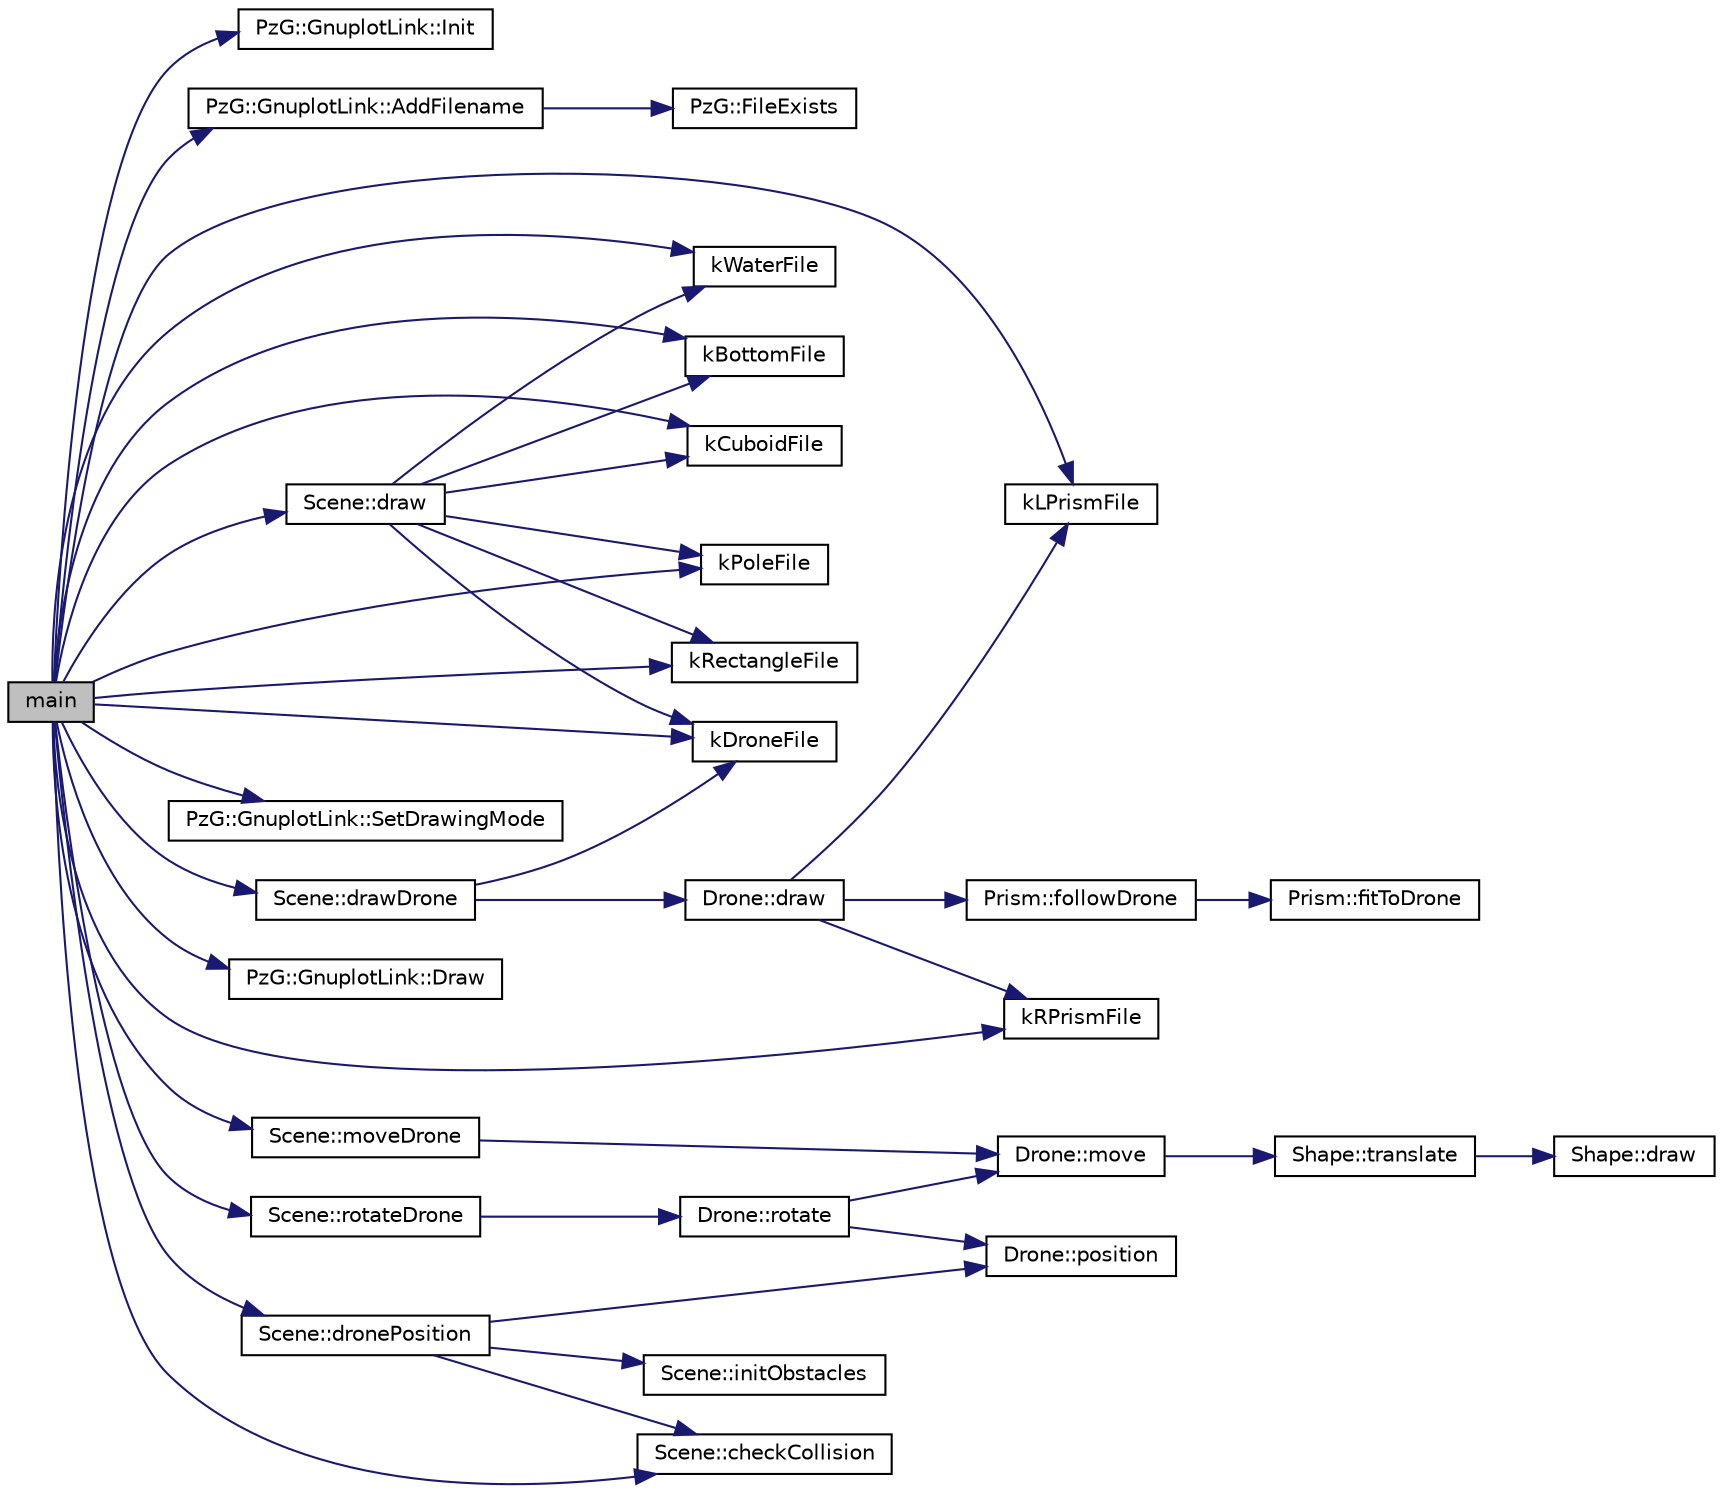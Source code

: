 digraph "main"
{
  edge [fontname="Helvetica",fontsize="10",labelfontname="Helvetica",labelfontsize="10"];
  node [fontname="Helvetica",fontsize="10",shape=record];
  rankdir="LR";
  Node0 [label="main",height=0.2,width=0.4,color="black", fillcolor="grey75", style="filled", fontcolor="black"];
  Node0 -> Node1 [color="midnightblue",fontsize="10",style="solid",fontname="Helvetica"];
  Node1 [label="PzG::GnuplotLink::Init",height=0.2,width=0.4,color="black", fillcolor="white", style="filled",URL="$class_pz_g_1_1_gnuplot_link.html#a7f9c65c2319f35f1b7663ba0ad461d14",tooltip="Inicjalizuje połączenie z programem gnuplot. "];
  Node0 -> Node2 [color="midnightblue",fontsize="10",style="solid",fontname="Helvetica"];
  Node2 [label="PzG::GnuplotLink::AddFilename",height=0.2,width=0.4,color="black", fillcolor="white", style="filled",URL="$class_pz_g_1_1_gnuplot_link.html#a795ee974694d79694496e09d668eb562",tooltip="Dodaje nazwę pliku. "];
  Node2 -> Node3 [color="midnightblue",fontsize="10",style="solid",fontname="Helvetica"];
  Node3 [label="PzG::FileExists",height=0.2,width=0.4,color="black", fillcolor="white", style="filled",URL="$namespace_pz_g.html#a64a72627607d0c3f47a61d19744eebef"];
  Node0 -> Node4 [color="midnightblue",fontsize="10",style="solid",fontname="Helvetica"];
  Node4 [label="kDroneFile",height=0.2,width=0.4,color="black", fillcolor="white", style="filled",URL="$_drone_8hh.html#a7205245b9f08656c9a7818d1b5cea35b"];
  Node0 -> Node5 [color="midnightblue",fontsize="10",style="solid",fontname="Helvetica"];
  Node5 [label="kWaterFile",height=0.2,width=0.4,color="black", fillcolor="white", style="filled",URL="$_water_surface_8hh.html#a57876b1890883cdaf429c09e2fcbe33e"];
  Node0 -> Node6 [color="midnightblue",fontsize="10",style="solid",fontname="Helvetica"];
  Node6 [label="kBottomFile",height=0.2,width=0.4,color="black", fillcolor="white", style="filled",URL="$_bottom_surface_8hh.html#a3a711f68388f7a59fb8673f719854fe0"];
  Node0 -> Node7 [color="midnightblue",fontsize="10",style="solid",fontname="Helvetica"];
  Node7 [label="kCuboidFile",height=0.2,width=0.4,color="black", fillcolor="white", style="filled",URL="$_cuboid_8hh.html#a14249d223e6cfecf39fbfa7730392344"];
  Node0 -> Node8 [color="midnightblue",fontsize="10",style="solid",fontname="Helvetica"];
  Node8 [label="kPoleFile",height=0.2,width=0.4,color="black", fillcolor="white", style="filled",URL="$_pole_8hh.html#a58941cd5925acd37b79270eeb1b88560"];
  Node0 -> Node9 [color="midnightblue",fontsize="10",style="solid",fontname="Helvetica"];
  Node9 [label="kRectangleFile",height=0.2,width=0.4,color="black", fillcolor="white", style="filled",URL="$_rectangle_8hh.html#a5b71203f606eaa779470acdae3e494e5"];
  Node0 -> Node10 [color="midnightblue",fontsize="10",style="solid",fontname="Helvetica"];
  Node10 [label="kLPrismFile",height=0.2,width=0.4,color="black", fillcolor="white", style="filled",URL="$_prism_8hh.html#aa1ed13f87abfed59dda997698b61a2a8"];
  Node0 -> Node11 [color="midnightblue",fontsize="10",style="solid",fontname="Helvetica"];
  Node11 [label="kRPrismFile",height=0.2,width=0.4,color="black", fillcolor="white", style="filled",URL="$_prism_8hh.html#a422866887c0da6cfa09cdef11f74c058"];
  Node0 -> Node12 [color="midnightblue",fontsize="10",style="solid",fontname="Helvetica"];
  Node12 [label="PzG::GnuplotLink::SetDrawingMode",height=0.2,width=0.4,color="black", fillcolor="white", style="filled",URL="$class_pz_g_1_1_gnuplot_link.html#a5b903bc69eb4c2884edbe25d53cea188",tooltip="Zmienia tryb rysowania. "];
  Node0 -> Node13 [color="midnightblue",fontsize="10",style="solid",fontname="Helvetica"];
  Node13 [label="Scene::draw",height=0.2,width=0.4,color="black", fillcolor="white", style="filled",URL="$class_scene.html#a9393c1817b51cc712edf5cc95ea87f89",tooltip="Executes draw function of each scene element. "];
  Node13 -> Node4 [color="midnightblue",fontsize="10",style="solid",fontname="Helvetica"];
  Node13 -> Node5 [color="midnightblue",fontsize="10",style="solid",fontname="Helvetica"];
  Node13 -> Node6 [color="midnightblue",fontsize="10",style="solid",fontname="Helvetica"];
  Node13 -> Node8 [color="midnightblue",fontsize="10",style="solid",fontname="Helvetica"];
  Node13 -> Node7 [color="midnightblue",fontsize="10",style="solid",fontname="Helvetica"];
  Node13 -> Node9 [color="midnightblue",fontsize="10",style="solid",fontname="Helvetica"];
  Node0 -> Node14 [color="midnightblue",fontsize="10",style="solid",fontname="Helvetica"];
  Node14 [label="PzG::GnuplotLink::Draw",height=0.2,width=0.4,color="black", fillcolor="white", style="filled",URL="$class_pz_g_1_1_gnuplot_link.html#a96321ba10f7ee9c5f55dd17a28143a39"];
  Node0 -> Node15 [color="midnightblue",fontsize="10",style="solid",fontname="Helvetica"];
  Node15 [label="Scene::rotateDrone",height=0.2,width=0.4,color="black", fillcolor="white", style="filled",URL="$class_scene.html#aef6d27f1a488afc6d20cc1420a2d92ce"];
  Node15 -> Node16 [color="midnightblue",fontsize="10",style="solid",fontname="Helvetica"];
  Node16 [label="Drone::rotate",height=0.2,width=0.4,color="black", fillcolor="white", style="filled",URL="$class_drone.html#ad5ec3aced3a3217ba58a081ea45a9995"];
  Node16 -> Node17 [color="midnightblue",fontsize="10",style="solid",fontname="Helvetica"];
  Node17 [label="Drone::move",height=0.2,width=0.4,color="black", fillcolor="white", style="filled",URL="$class_drone.html#a5f4be33d68625b88963079ef95ca1b6f",tooltip="Calculates the translation vector according to the rotation angle, rise/dive angle and the distance..."];
  Node17 -> Node18 [color="midnightblue",fontsize="10",style="solid",fontname="Helvetica"];
  Node18 [label="Shape::translate",height=0.2,width=0.4,color="black", fillcolor="white", style="filled",URL="$class_shape.html#a135869c3223353a8f8fe1467889f355b"];
  Node18 -> Node19 [color="midnightblue",fontsize="10",style="solid",fontname="Helvetica"];
  Node19 [label="Shape::draw",height=0.2,width=0.4,color="black", fillcolor="white", style="filled",URL="$class_shape.html#a43f482e9788a2ae60e0d93fef000aa19"];
  Node16 -> Node20 [color="midnightblue",fontsize="10",style="solid",fontname="Helvetica"];
  Node20 [label="Drone::position",height=0.2,width=0.4,color="black", fillcolor="white", style="filled",URL="$class_drone.html#a2625161c13102f0524038adcae14f23e",tooltip="Used to stop the animation when it hits the bottom or reaches the surface. "];
  Node0 -> Node21 [color="midnightblue",fontsize="10",style="solid",fontname="Helvetica"];
  Node21 [label="Scene::drawDrone",height=0.2,width=0.4,color="black", fillcolor="white", style="filled",URL="$class_scene.html#a173e85dad685bcb45447fdb77695abab"];
  Node21 -> Node22 [color="midnightblue",fontsize="10",style="solid",fontname="Helvetica"];
  Node22 [label="Drone::draw",height=0.2,width=0.4,color="black", fillcolor="white", style="filled",URL="$class_drone.html#a525fce7815e8e3d5375742f5923f5f3b",tooltip="Saves rotated and translated points to a new file. "];
  Node22 -> Node23 [color="midnightblue",fontsize="10",style="solid",fontname="Helvetica"];
  Node23 [label="Prism::followDrone",height=0.2,width=0.4,color="black", fillcolor="white", style="filled",URL="$class_prism.html#aabd5a05cf03a27b131508430ac776e17",tooltip="Makes rotors go the same way the hull goes. "];
  Node23 -> Node24 [color="midnightblue",fontsize="10",style="solid",fontname="Helvetica"];
  Node24 [label="Prism::fitToDrone",height=0.2,width=0.4,color="black", fillcolor="white", style="filled",URL="$class_prism.html#a85fea188069323e696f733a629f8db58",tooltip="Translates rotor(prism) by a tiny bit just to nicely fit the hull. "];
  Node22 -> Node10 [color="midnightblue",fontsize="10",style="solid",fontname="Helvetica"];
  Node22 -> Node11 [color="midnightblue",fontsize="10",style="solid",fontname="Helvetica"];
  Node21 -> Node4 [color="midnightblue",fontsize="10",style="solid",fontname="Helvetica"];
  Node0 -> Node25 [color="midnightblue",fontsize="10",style="solid",fontname="Helvetica"];
  Node25 [label="Scene::moveDrone",height=0.2,width=0.4,color="black", fillcolor="white", style="filled",URL="$class_scene.html#abdd3ed21fded70669926780b2e76a81f"];
  Node25 -> Node17 [color="midnightblue",fontsize="10",style="solid",fontname="Helvetica"];
  Node0 -> Node26 [color="midnightblue",fontsize="10",style="solid",fontname="Helvetica"];
  Node26 [label="Scene::dronePosition",height=0.2,width=0.4,color="black", fillcolor="white", style="filled",URL="$class_scene.html#a626b08b3eba054f8adb3b574a6a9222a"];
  Node26 -> Node20 [color="midnightblue",fontsize="10",style="solid",fontname="Helvetica"];
  Node26 -> Node27 [color="midnightblue",fontsize="10",style="solid",fontname="Helvetica"];
  Node27 [label="Scene::initObstacles",height=0.2,width=0.4,color="black", fillcolor="white", style="filled",URL="$class_scene.html#a5941881bb962a0ec0d73138efc38234b",tooltip="Initializes list of shared pointers of obstacles. "];
  Node26 -> Node28 [color="midnightblue",fontsize="10",style="solid",fontname="Helvetica"];
  Node28 [label="Scene::checkCollision",height=0.2,width=0.4,color="black", fillcolor="white", style="filled",URL="$class_scene.html#a0331236228d4de04d04305f3ede4cbc7",tooltip="Checks whether any of the obstacles collides with the drone. "];
  Node0 -> Node28 [color="midnightblue",fontsize="10",style="solid",fontname="Helvetica"];
}
